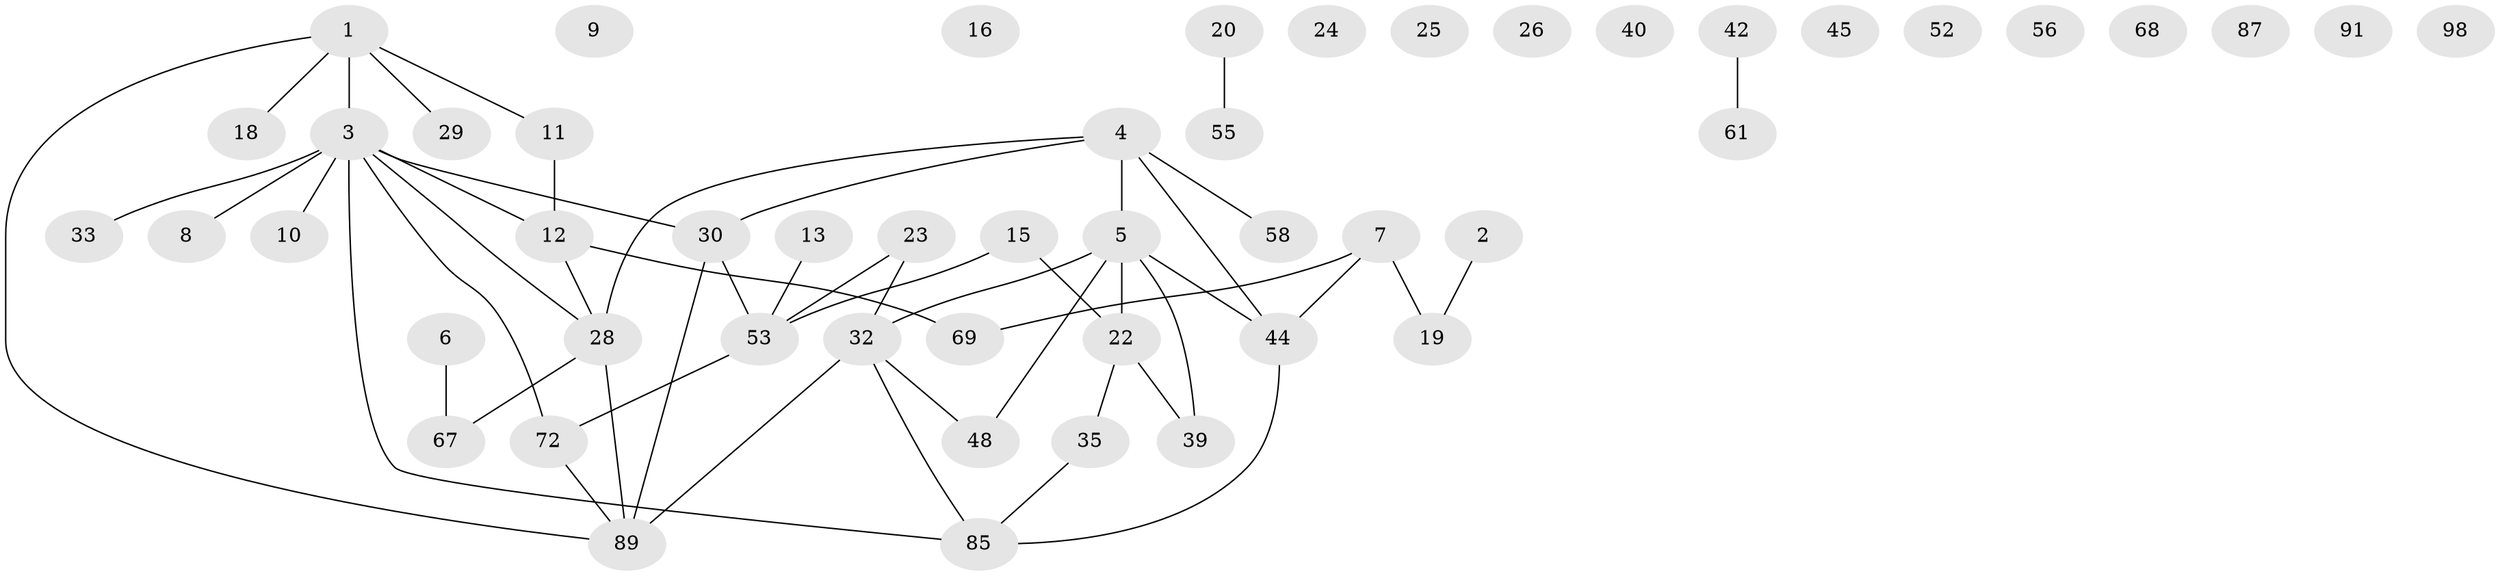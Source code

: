 // original degree distribution, {3: 0.15, 1: 0.26, 2: 0.24, 4: 0.16, 0: 0.13, 5: 0.04, 7: 0.01, 6: 0.01}
// Generated by graph-tools (version 1.1) at 2025/13/03/09/25 04:13:12]
// undirected, 50 vertices, 51 edges
graph export_dot {
graph [start="1"]
  node [color=gray90,style=filled];
  1 [super="+34+60+17"];
  2;
  3 [super="+79"];
  4 [super="+62+63+14+21"];
  5 [super="+75+46"];
  6 [super="+36"];
  7 [super="+71"];
  8 [super="+64"];
  9;
  10 [super="+37"];
  11;
  12;
  13;
  15 [super="+70+76"];
  16;
  18;
  19;
  20;
  22 [super="+82+38"];
  23 [super="+27"];
  24;
  25;
  26;
  28 [super="+31+94"];
  29;
  30 [super="+92"];
  32 [super="+41+50"];
  33 [super="+49"];
  35 [super="+59"];
  39;
  40;
  42;
  44 [super="+77"];
  45;
  48 [super="+66"];
  52;
  53 [super="+54+57"];
  55;
  56;
  58 [super="+73"];
  61;
  67 [super="+93"];
  68;
  69;
  72 [super="+74"];
  85 [super="+86"];
  87;
  89 [super="+90"];
  91;
  98;
  1 -- 3;
  1 -- 89;
  1 -- 11;
  1 -- 29;
  1 -- 18;
  2 -- 19;
  3 -- 33 [weight=2];
  3 -- 8;
  3 -- 10;
  3 -- 12;
  3 -- 85;
  3 -- 30;
  3 -- 72;
  3 -- 28;
  4 -- 30;
  4 -- 58;
  4 -- 44;
  4 -- 28;
  4 -- 5;
  5 -- 39;
  5 -- 44 [weight=2];
  5 -- 48;
  5 -- 32 [weight=2];
  5 -- 22;
  6 -- 67;
  7 -- 19;
  7 -- 44;
  7 -- 69;
  11 -- 12;
  12 -- 69;
  12 -- 28;
  13 -- 53;
  15 -- 22 [weight=2];
  15 -- 53;
  20 -- 55;
  22 -- 35;
  22 -- 39;
  23 -- 32;
  23 -- 53;
  28 -- 67;
  28 -- 89;
  30 -- 89;
  30 -- 53;
  32 -- 89;
  32 -- 48;
  32 -- 85;
  35 -- 85;
  42 -- 61;
  44 -- 85;
  53 -- 72;
  72 -- 89;
}
